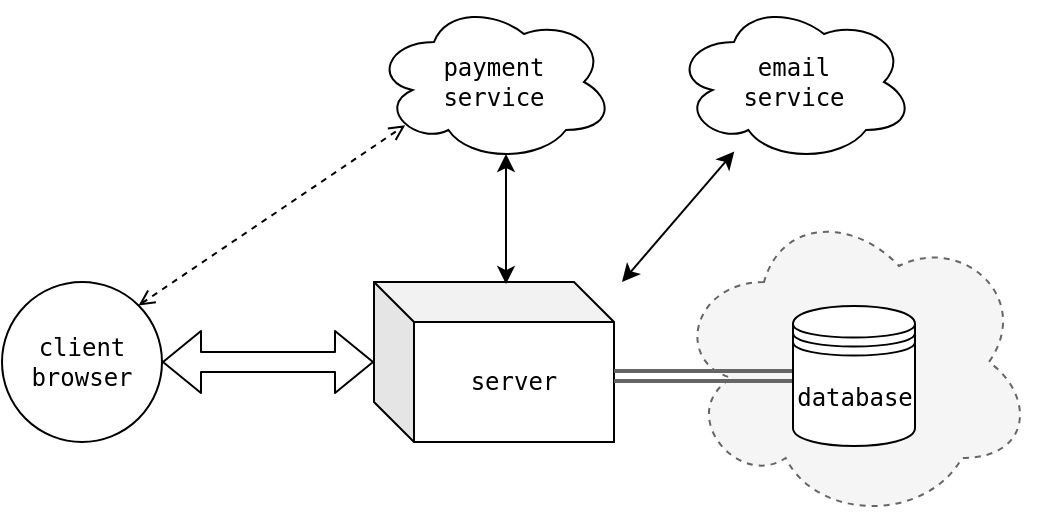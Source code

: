 <mxfile version="13.3.5" type="device"><diagram id="k8QejOtifz7eJ8v7rG5N" name="Page-1"><mxGraphModel dx="1102" dy="532" grid="1" gridSize="10" guides="1" tooltips="1" connect="1" arrows="1" fold="1" page="1" pageScale="1" pageWidth="583" pageHeight="827" math="0" shadow="0"><root><mxCell id="0"/><mxCell id="1" parent="0"/><mxCell id="RovJXGWg3IIjWfWOMQnD-7" value="" style="ellipse;shape=cloud;whiteSpace=wrap;html=1;dashed=1;fillColor=#f5f5f5;strokeColor=#666666;fontColor=#333333;" parent="1" vertex="1"><mxGeometry x="346" y="200" width="180" height="160" as="geometry"/></mxCell><mxCell id="RovJXGWg3IIjWfWOMQnD-1" value="&lt;pre&gt;client&lt;br&gt;browser&lt;/pre&gt;" style="ellipse;whiteSpace=wrap;html=1;aspect=fixed;" parent="1" vertex="1"><mxGeometry x="10" y="240" width="80" height="80" as="geometry"/></mxCell><mxCell id="RovJXGWg3IIjWfWOMQnD-2" value="&lt;pre&gt;email&lt;br&gt;service&lt;br&gt;&lt;/pre&gt;" style="ellipse;shape=cloud;whiteSpace=wrap;html=1;" parent="1" vertex="1"><mxGeometry x="346" y="100" width="120" height="80" as="geometry"/></mxCell><mxCell id="RovJXGWg3IIjWfWOMQnD-3" value="&lt;pre&gt;payment&lt;br&gt;service&lt;br&gt;&lt;/pre&gt;" style="ellipse;shape=cloud;whiteSpace=wrap;html=1;" parent="1" vertex="1"><mxGeometry x="196" y="100" width="120" height="80" as="geometry"/></mxCell><mxCell id="RovJXGWg3IIjWfWOMQnD-5" value="&lt;pre&gt;server&lt;br&gt;&lt;/pre&gt;" style="shape=cube;whiteSpace=wrap;html=1;boundedLbl=1;backgroundOutline=1;darkOpacity=0.05;darkOpacity2=0.1;" parent="1" vertex="1"><mxGeometry x="196" y="240" width="120" height="80" as="geometry"/></mxCell><mxCell id="RovJXGWg3IIjWfWOMQnD-9" value="" style="endArrow=classic;startArrow=classic;html=1;exitX=1;exitY=0.5;exitDx=0;exitDy=0;shape=flexArrow;" parent="1" source="RovJXGWg3IIjWfWOMQnD-1" target="RovJXGWg3IIjWfWOMQnD-5" edge="1"><mxGeometry width="50" height="50" relative="1" as="geometry"><mxPoint x="240" y="320" as="sourcePoint"/><mxPoint x="290" y="270" as="targetPoint"/></mxGeometry></mxCell><mxCell id="RovJXGWg3IIjWfWOMQnD-11" value="" style="endArrow=classic;startArrow=classic;html=1;shape=link;fillColor=#f5f5f5;strokeColor=#666666;strokeWidth=2;entryX=0;entryY=0.5;entryDx=0;entryDy=0;" parent="1" target="CswtNmNC0w1e-PLYm6WI-1" edge="1"><mxGeometry width="50" height="50" relative="1" as="geometry"><mxPoint x="316" y="287" as="sourcePoint"/><mxPoint x="390" y="285" as="targetPoint"/></mxGeometry></mxCell><mxCell id="RovJXGWg3IIjWfWOMQnD-12" value="" style="endArrow=classic;startArrow=classic;html=1;entryX=0.55;entryY=0.95;entryDx=0;entryDy=0;entryPerimeter=0;exitX=0.55;exitY=0.013;exitDx=0;exitDy=0;exitPerimeter=0;" parent="1" source="RovJXGWg3IIjWfWOMQnD-5" target="RovJXGWg3IIjWfWOMQnD-3" edge="1"><mxGeometry width="50" height="50" relative="1" as="geometry"><mxPoint x="156" y="320" as="sourcePoint"/><mxPoint x="206" y="270" as="targetPoint"/></mxGeometry></mxCell><mxCell id="RovJXGWg3IIjWfWOMQnD-13" value="" style="endArrow=classic;startArrow=classic;html=1;" parent="1" edge="1" source="RovJXGWg3IIjWfWOMQnD-2"><mxGeometry width="50" height="50" relative="1" as="geometry"><mxPoint x="266" y="370" as="sourcePoint"/><mxPoint x="320" y="240" as="targetPoint"/></mxGeometry></mxCell><mxCell id="RovJXGWg3IIjWfWOMQnD-14" value="" style="endArrow=open;startArrow=open;html=1;entryX=0.13;entryY=0.77;entryDx=0;entryDy=0;entryPerimeter=0;exitX=1;exitY=0;exitDx=0;exitDy=0;dashed=1;endFill=0;startFill=0;" parent="1" source="RovJXGWg3IIjWfWOMQnD-1" target="RovJXGWg3IIjWfWOMQnD-3" edge="1"><mxGeometry width="50" height="50" relative="1" as="geometry"><mxPoint x="150" y="210" as="sourcePoint"/><mxPoint x="200" y="160" as="targetPoint"/></mxGeometry></mxCell><mxCell id="CswtNmNC0w1e-PLYm6WI-1" value="&lt;pre&gt;database&lt;br&gt;&lt;/pre&gt;" style="shape=datastore;whiteSpace=wrap;html=1;" vertex="1" parent="1"><mxGeometry x="405.5" y="252" width="61" height="70" as="geometry"/></mxCell></root></mxGraphModel></diagram></mxfile>